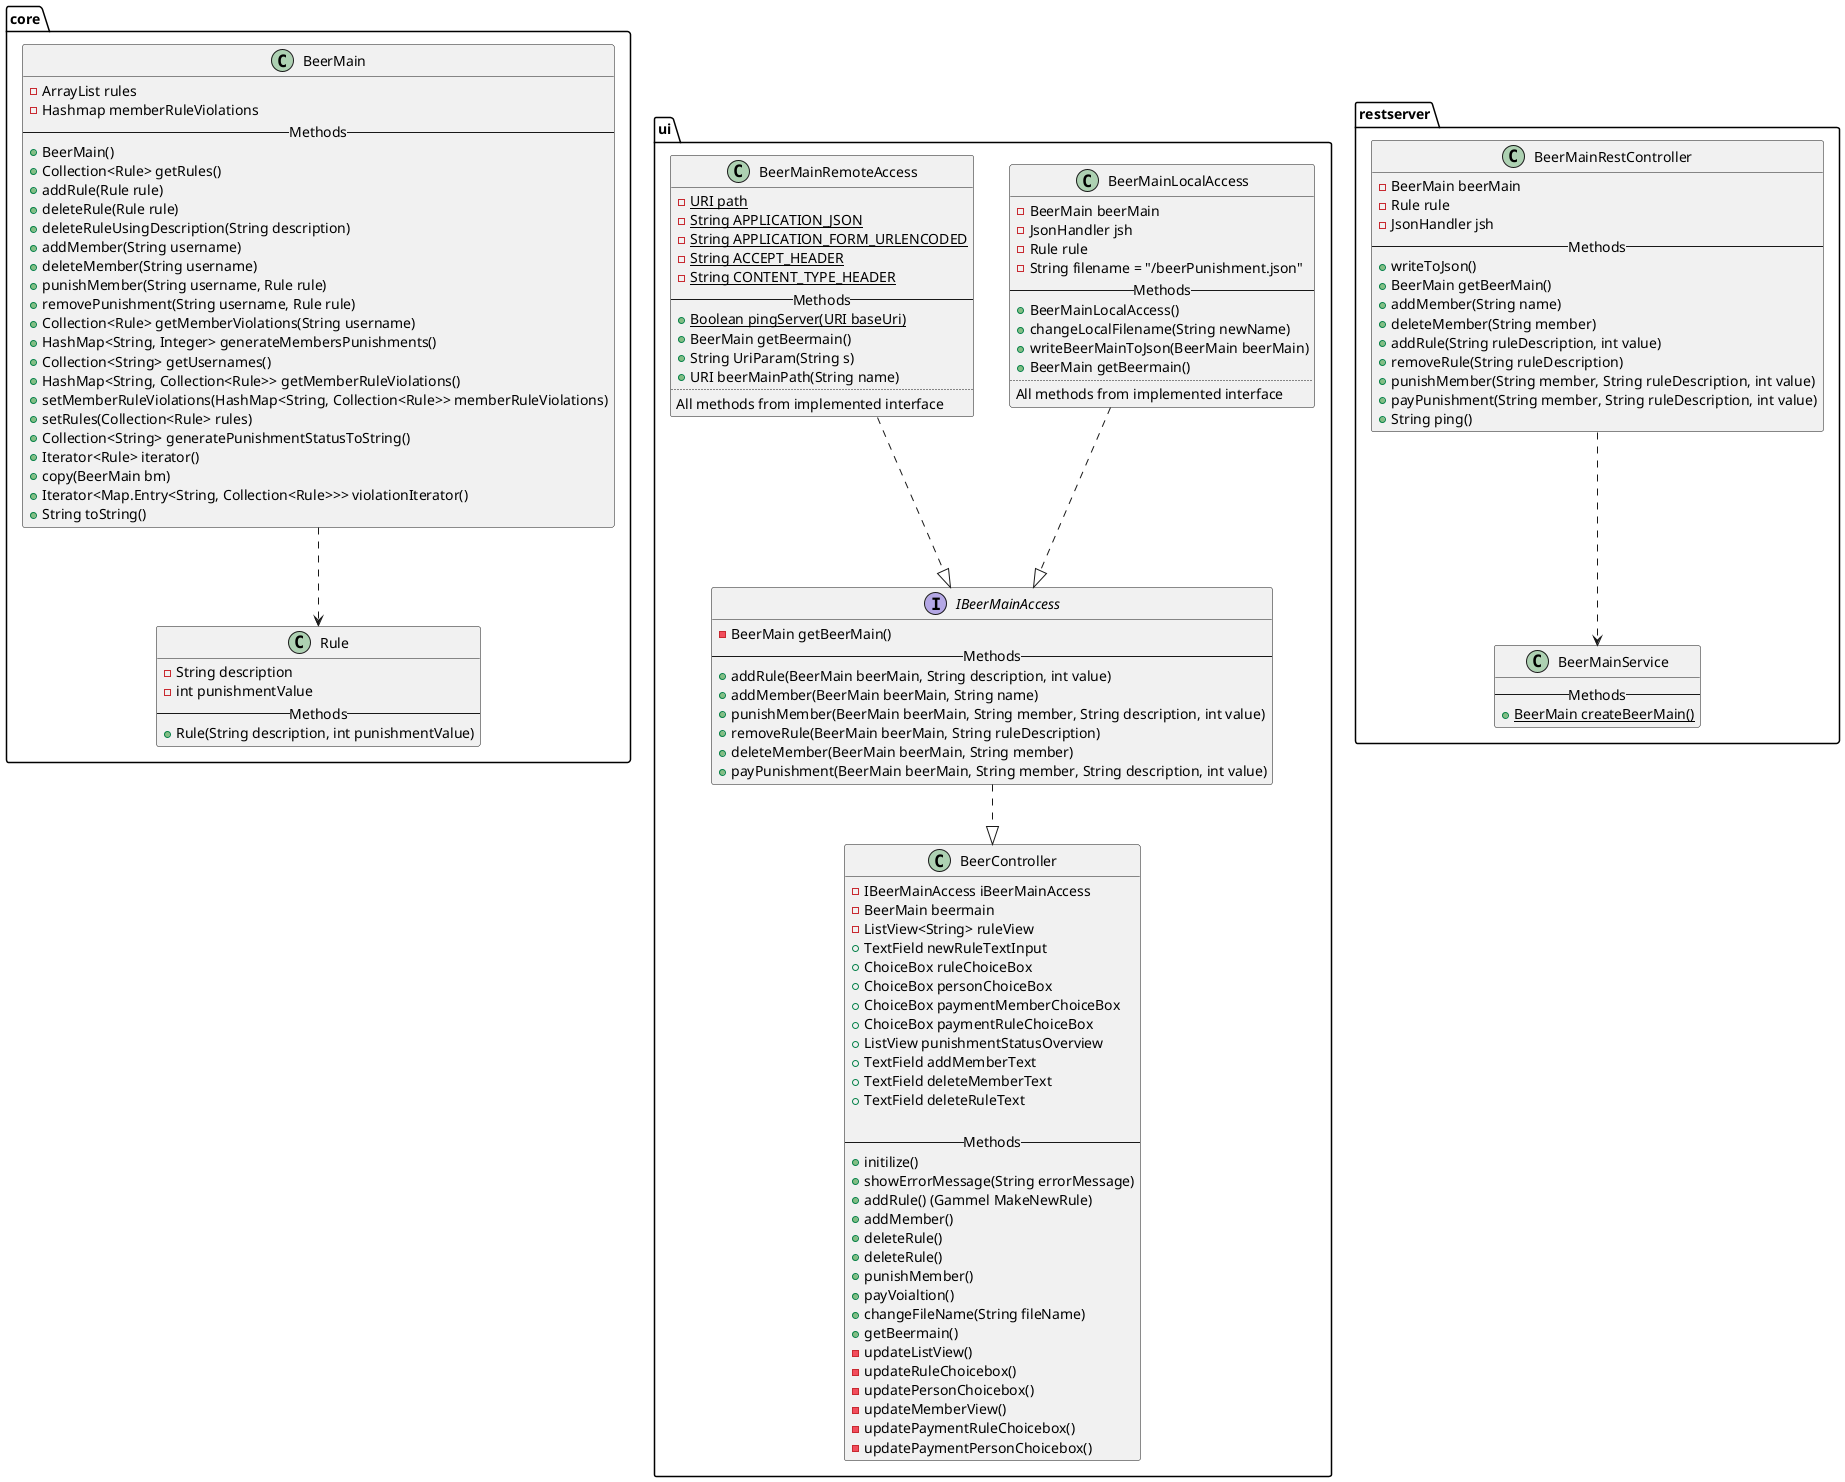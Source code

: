 @startuml
skinparam componentStyle uml2

 package "core" {
   class BeerMain{
     -ArrayList rules
     -Hashmap memberRuleViolations
     -- Methods --
     +BeerMain()
     +Collection<Rule> getRules()
     +addRule(Rule rule)
     +deleteRule(Rule rule)
     +deleteRuleUsingDescription(String description)
     +addMember(String username)
     +deleteMember(String username)
     +punishMember(String username, Rule rule)
     +removePunishment(String username, Rule rule)
     +Collection<Rule> getMemberViolations(String username)
     +HashMap<String, Integer> generateMembersPunishments()
     +Collection<String> getUsernames()
     +HashMap<String, Collection<Rule>> getMemberRuleViolations()
     +setMemberRuleViolations(HashMap<String, Collection<Rule>> memberRuleViolations)
     +setRules(Collection<Rule> rules)
     +Collection<String> generatePunishmentStatusToString()
     +Iterator<Rule> iterator()
     +copy(BeerMain bm)
     +Iterator<Map.Entry<String, Collection<Rule>>> violationIterator()
     +String toString()
   }
   class Rule{
   -String description
   -int punishmentValue
   -- Methods --
   +Rule(String description, int punishmentValue)
   }
   BeerMain ..> Rule
}

package "ui"{
    class BeerController{
    -IBeerMainAccess iBeerMainAccess
    -BeerMain beermain
    - ListView<String> ruleView
    + TextField newRuleTextInput
    + ChoiceBox ruleChoiceBox
    + ChoiceBox personChoiceBox
    + ChoiceBox paymentMemberChoiceBox
    + ChoiceBox paymentRuleChoiceBox
    + ListView punishmentStatusOverview
    + TextField addMemberText
    + TextField deleteMemberText
    + TextField deleteRuleText

    -- Methods --
    +initilize()
    +showErrorMessage(String errorMessage)
    +addRule() (Gammel MakeNewRule)
    +addMember()
    +deleteRule()
    +deleteRule()
    +punishMember()
    +payVoialtion()
    +changeFileName(String fileName)
    +getBeermain()
    -updateListView()
    -updateRuleChoicebox()
    -updatePersonChoicebox()
    -updateMemberView()
    -updatePaymentRuleChoicebox()
    -updatePaymentPersonChoicebox()
   }
   class BeerMainLocalAccess {
   -BeerMain beerMain
   -JsonHandler jsh
   -Rule rule
   -String filename = "/beerPunishment.json"
   -- Methods --
   +BeerMainLocalAccess()
   +changeLocalFilename(String newName)
   +writeBeerMainToJson(BeerMain beerMain)
   +BeerMain getBeermain()
   ..
   All methods from implemented interface
   }
   class BeerMainRemoteAccess {
   -{static}URI path
   -{static}String APPLICATION_JSON
   -{static}String APPLICATION_FORM_URLENCODED
   -{static}String ACCEPT_HEADER
   -{static}String CONTENT_TYPE_HEADER
   -- Methods --
   +{static}Boolean pingServer(URI baseUri)
   +BeerMain getBeermain()
   +String UriParam(String s)
   +URI beerMainPath(String name)
   ..
      All methods from implemented interface
   }
   interface IBeerMainAccess {
   -BeerMain getBeerMain()
   -- Methods --
   +addRule(BeerMain beerMain, String description, int value)
   +addMember(BeerMain beerMain, String name)
   +punishMember(BeerMain beerMain, String member, String description, int value)
   +removeRule(BeerMain beerMain, String ruleDescription)
   +deleteMember(BeerMain beerMain, String member)
   +payPunishment(BeerMain beerMain, String member, String description, int value)
   }
   BeerMainLocalAccess ..|> IBeerMainAccess
   BeerMainRemoteAccess ..|> IBeerMainAccess
   IBeerMainAccess ..|> BeerController
}

package "restserver"{
    class BeerMainRestController {
    -BeerMain beerMain
    -Rule rule
    -JsonHandler jsh
    -- Methods --
    +writeToJson()
    +BeerMain getBeerMain()
    + addMember(String name)
    + deleteMember(String member)
    + addRule(String ruleDescription, int value)
    + removeRule(String ruleDescription)
    + punishMember(String member, String ruleDescription, int value)
    + payPunishment(String member, String ruleDescription, int value)
    +String ping()
   }
   class BeerMainService{
   -- Methods --
   +{static}BeerMain createBeerMain()
   }
   BeerMainRestController ..> BeerMainService
}
@enduml